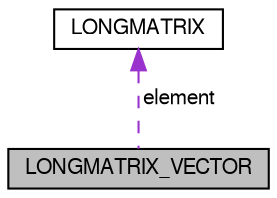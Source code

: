 digraph "LONGMATRIX_VECTOR"
{
  bgcolor="transparent";
  edge [fontname="FreeSans",fontsize="10",labelfontname="FreeSans",labelfontsize="10"];
  node [fontname="FreeSans",fontsize="10",shape=record];
  Node1 [label="LONGMATRIX_VECTOR",height=0.2,width=0.4,color="black", fillcolor="grey75", style="filled" fontcolor="black"];
  Node2 -> Node1 [dir="back",color="darkorchid3",fontsize="10",style="dashed",label=" element" ,fontname="FreeSans"];
  Node2 [label="LONGMATRIX",height=0.2,width=0.4,color="black",URL="$struct_l_o_n_g_m_a_t_r_i_x.html"];
}
